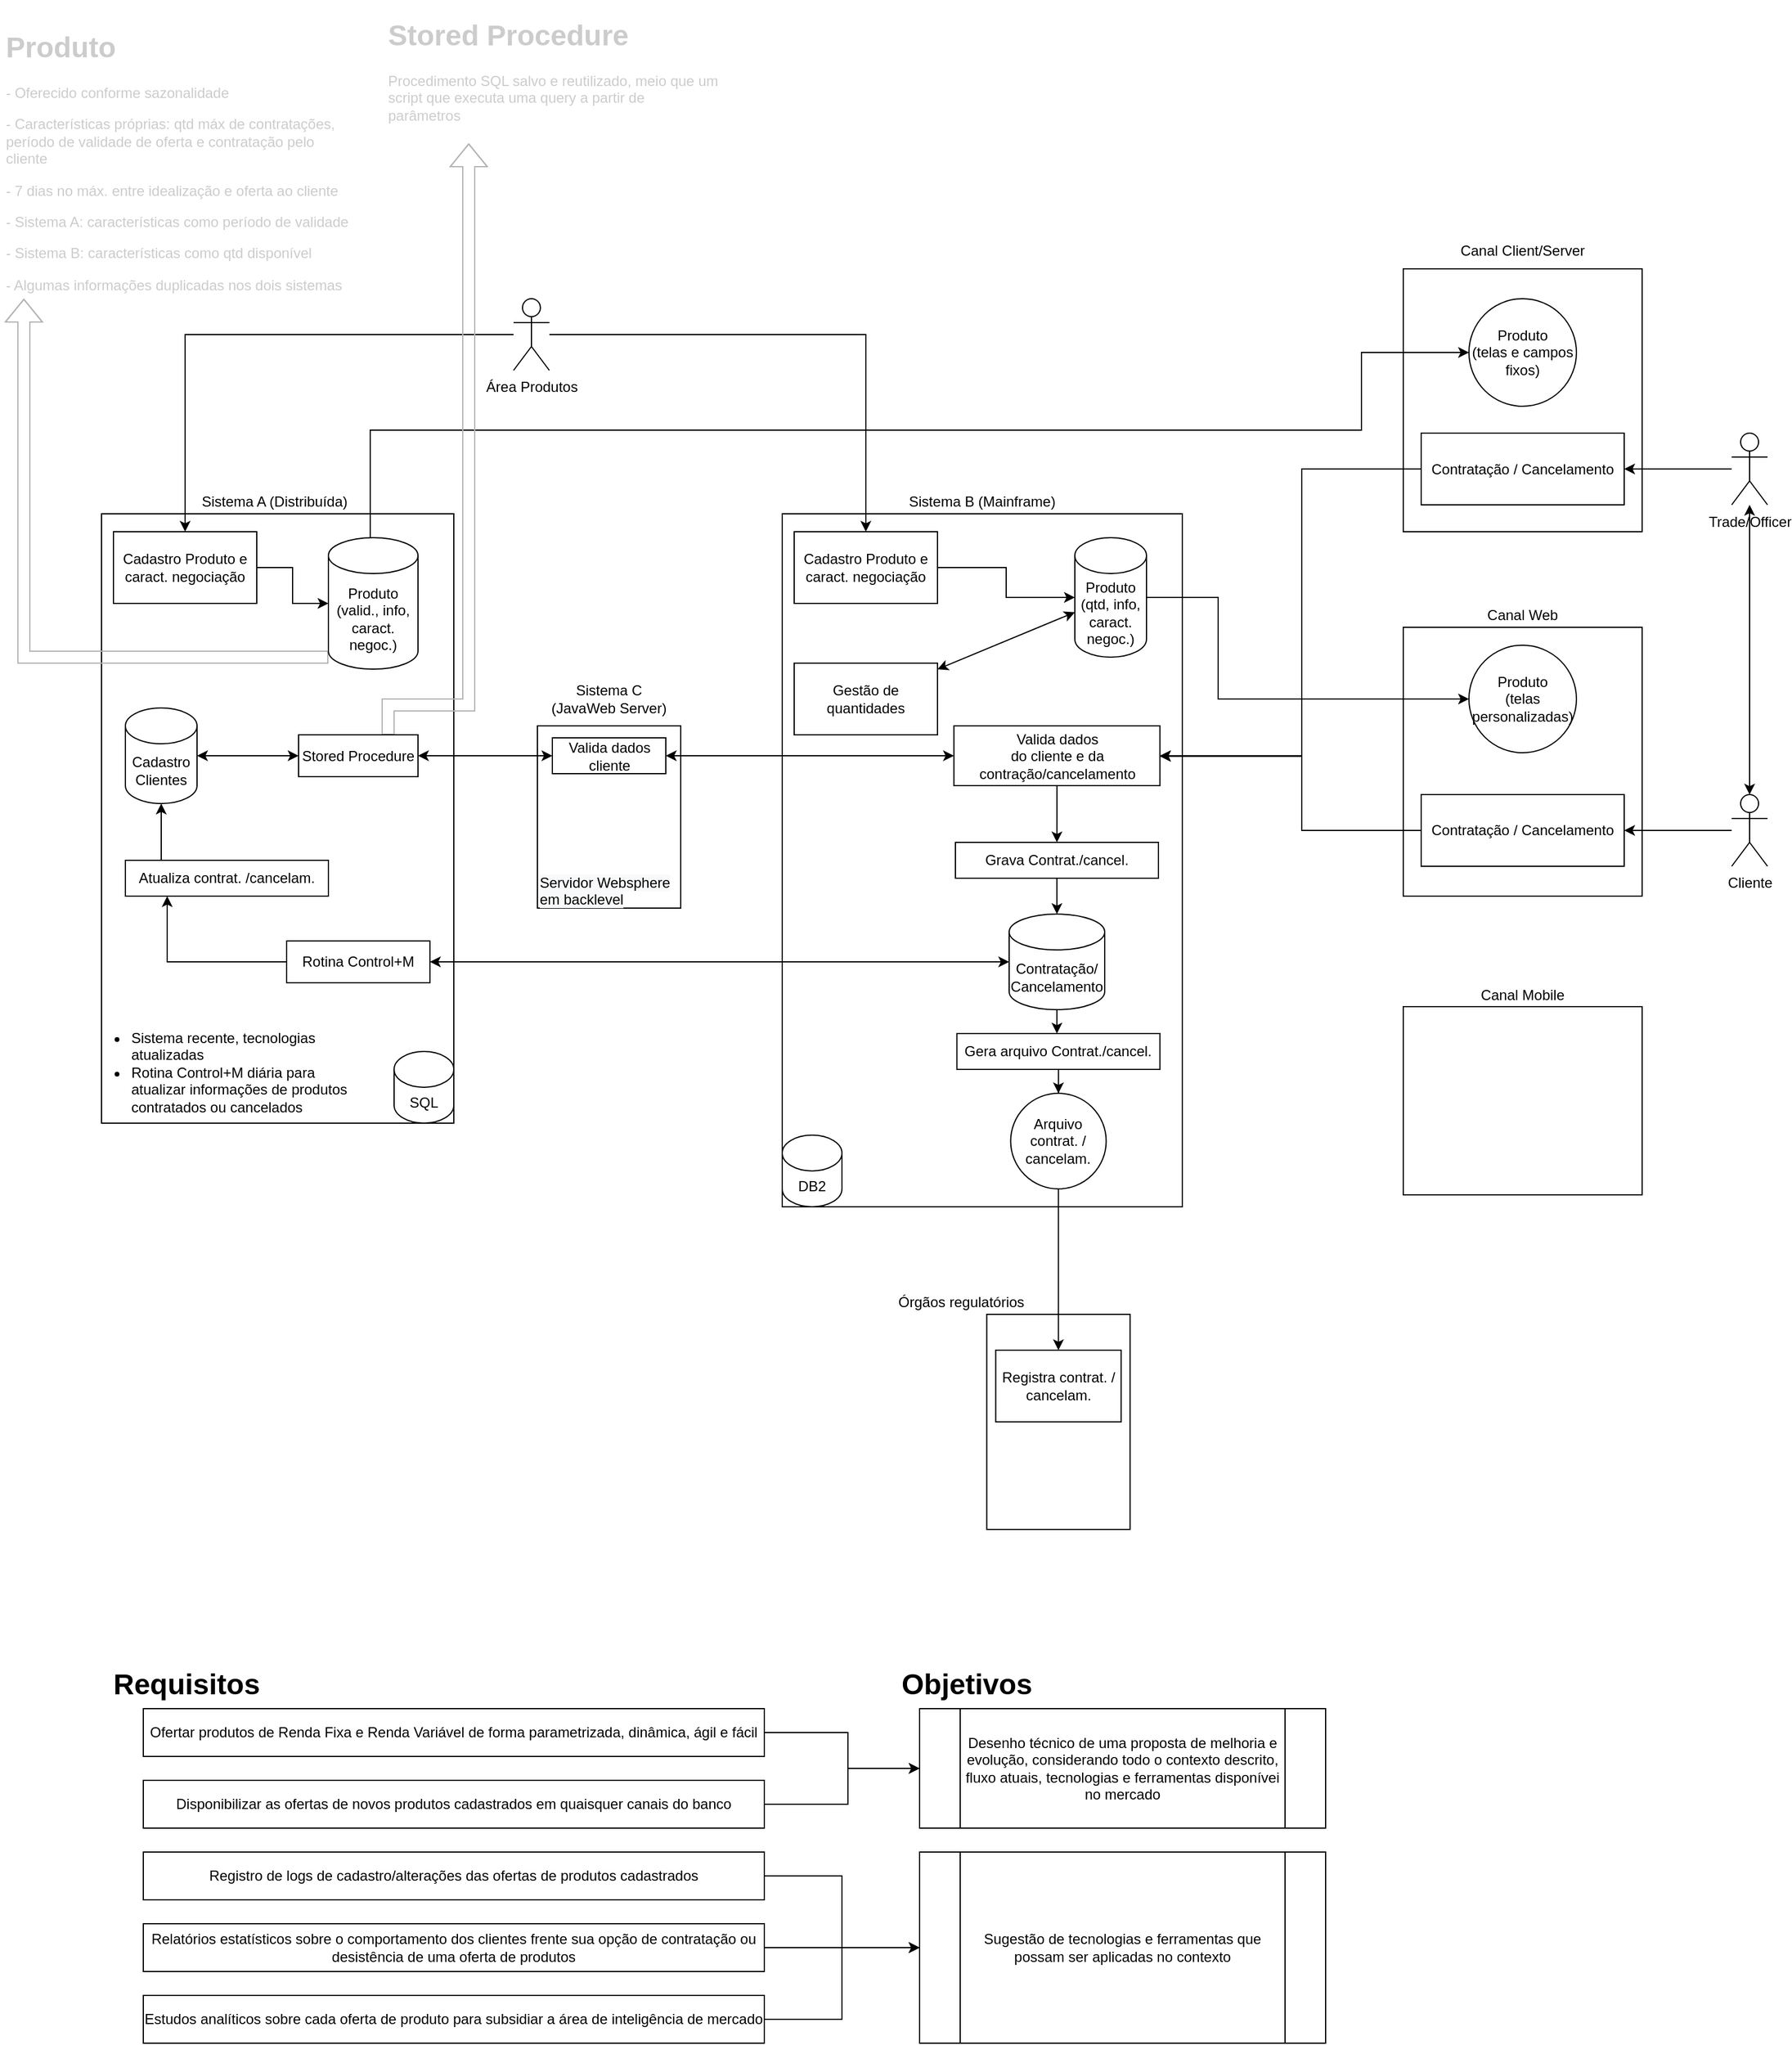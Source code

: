 <mxfile version="13.8.8" type="github">
  <diagram id="ZIjqRrrqUudWR3MNHGFB" name="Page-1">
    <mxGraphModel dx="1844" dy="1833" grid="1" gridSize="10" guides="1" tooltips="1" connect="1" arrows="1" fold="1" page="1" pageScale="1" pageWidth="827" pageHeight="1169" math="0" shadow="0">
      <root>
        <mxCell id="0" />
        <mxCell id="1" parent="0" />
        <mxCell id="5tydn42d7HWGj1WHtkxC-8" value="" style="rounded=0;whiteSpace=wrap;html=1;" vertex="1" parent="1">
          <mxGeometry x="-370" y="417.5" width="120" height="152.5" as="geometry" />
        </mxCell>
        <mxCell id="5tydn42d7HWGj1WHtkxC-2" value="" style="rounded=0;whiteSpace=wrap;html=1;" vertex="1" parent="1">
          <mxGeometry x="-735" y="240" width="295" height="510" as="geometry" />
        </mxCell>
        <mxCell id="5tydn42d7HWGj1WHtkxC-3" value="Sistema A (Distribuída)" style="text;html=1;strokeColor=none;fillColor=none;align=center;verticalAlign=middle;whiteSpace=wrap;rounded=0;" vertex="1" parent="1">
          <mxGeometry x="-730" y="225" width="280" height="10" as="geometry" />
        </mxCell>
        <mxCell id="5tydn42d7HWGj1WHtkxC-6" value="" style="rounded=0;whiteSpace=wrap;html=1;" vertex="1" parent="1">
          <mxGeometry x="-165" y="240" width="335" height="580" as="geometry" />
        </mxCell>
        <mxCell id="5tydn42d7HWGj1WHtkxC-7" value="Sistema B (Mainframe)" style="text;html=1;strokeColor=none;fillColor=none;align=center;verticalAlign=middle;whiteSpace=wrap;rounded=0;" vertex="1" parent="1">
          <mxGeometry x="-165" y="220" width="335" height="20" as="geometry" />
        </mxCell>
        <mxCell id="5tydn42d7HWGj1WHtkxC-9" value="Sistema C&lt;br&gt;(JavaWeb Server)" style="text;html=1;strokeColor=none;fillColor=none;align=center;verticalAlign=middle;whiteSpace=wrap;rounded=0;" vertex="1" parent="1">
          <mxGeometry x="-370" y="377.5" width="120" height="35" as="geometry" />
        </mxCell>
        <mxCell id="5tydn42d7HWGj1WHtkxC-10" value="" style="rounded=0;whiteSpace=wrap;html=1;" vertex="1" parent="1">
          <mxGeometry x="355" y="335" width="200" height="225" as="geometry" />
        </mxCell>
        <mxCell id="5tydn42d7HWGj1WHtkxC-12" value="" style="rounded=0;whiteSpace=wrap;html=1;" vertex="1" parent="1">
          <mxGeometry x="355" y="35" width="200" height="220" as="geometry" />
        </mxCell>
        <mxCell id="5tydn42d7HWGj1WHtkxC-13" value="Canal Client/Server" style="text;html=1;strokeColor=none;fillColor=none;align=center;verticalAlign=middle;whiteSpace=wrap;rounded=0;" vertex="1" parent="1">
          <mxGeometry x="375" y="10" width="160" height="20" as="geometry" />
        </mxCell>
        <mxCell id="5tydn42d7HWGj1WHtkxC-14" value="" style="rounded=0;whiteSpace=wrap;html=1;" vertex="1" parent="1">
          <mxGeometry x="355" y="652.5" width="200" height="157.5" as="geometry" />
        </mxCell>
        <mxCell id="5tydn42d7HWGj1WHtkxC-19" value="SQL" style="shape=cylinder3;whiteSpace=wrap;html=1;boundedLbl=1;backgroundOutline=1;size=15;" vertex="1" parent="1">
          <mxGeometry x="-490" y="690" width="50" height="60" as="geometry" />
        </mxCell>
        <mxCell id="5tydn42d7HWGj1WHtkxC-20" value="DB2" style="shape=cylinder3;whiteSpace=wrap;html=1;boundedLbl=1;backgroundOutline=1;size=15;" vertex="1" parent="1">
          <mxGeometry x="-165" y="760" width="50" height="60" as="geometry" />
        </mxCell>
        <mxCell id="5tydn42d7HWGj1WHtkxC-21" style="edgeStyle=orthogonalEdgeStyle;rounded=0;orthogonalLoop=1;jettySize=auto;html=1;exitX=1;exitY=0.5;exitDx=0;exitDy=0;entryX=0;entryY=0.5;entryDx=0;entryDy=0;exitPerimeter=0;" edge="1" parent="1" source="5tydn42d7HWGj1WHtkxC-57" target="5tydn42d7HWGj1WHtkxC-24">
          <mxGeometry relative="1" as="geometry">
            <mxPoint x="-55" y="310.0" as="sourcePoint" />
            <Array as="points">
              <mxPoint x="200" y="310" />
              <mxPoint x="200" y="395" />
            </Array>
          </mxGeometry>
        </mxCell>
        <mxCell id="5tydn42d7HWGj1WHtkxC-24" value="Produto&lt;br&gt;(telas personalizadas)" style="ellipse;whiteSpace=wrap;html=1;" vertex="1" parent="1">
          <mxGeometry x="410" y="350" width="90" height="90" as="geometry" />
        </mxCell>
        <mxCell id="5tydn42d7HWGj1WHtkxC-25" value="Produto&lt;br&gt;(telas e campos fixos)" style="ellipse;whiteSpace=wrap;html=1;" vertex="1" parent="1">
          <mxGeometry x="410" y="60" width="90" height="90" as="geometry" />
        </mxCell>
        <mxCell id="5tydn42d7HWGj1WHtkxC-26" style="edgeStyle=orthogonalEdgeStyle;rounded=0;orthogonalLoop=1;jettySize=auto;html=1;" edge="1" parent="1" source="5tydn42d7HWGj1WHtkxC-30" target="5tydn42d7HWGj1WHtkxC-82">
          <mxGeometry relative="1" as="geometry" />
        </mxCell>
        <mxCell id="5tydn42d7HWGj1WHtkxC-85" style="edgeStyle=orthogonalEdgeStyle;rounded=0;orthogonalLoop=1;jettySize=auto;html=1;entryX=0.5;entryY=0;entryDx=0;entryDy=0;" edge="1" parent="1" source="5tydn42d7HWGj1WHtkxC-30" target="5tydn42d7HWGj1WHtkxC-84">
          <mxGeometry relative="1" as="geometry" />
        </mxCell>
        <mxCell id="5tydn42d7HWGj1WHtkxC-30" value="Área Produtos" style="shape=umlActor;verticalLabelPosition=bottom;verticalAlign=top;html=1;outlineConnect=0;" vertex="1" parent="1">
          <mxGeometry x="-390" y="60" width="30" height="60" as="geometry" />
        </mxCell>
        <mxCell id="5tydn42d7HWGj1WHtkxC-33" value="" style="rounded=0;whiteSpace=wrap;html=1;" vertex="1" parent="1">
          <mxGeometry x="6.25" y="910" width="120" height="180" as="geometry" />
        </mxCell>
        <mxCell id="5tydn42d7HWGj1WHtkxC-34" value="Órgãos regulatórios" style="text;html=1;strokeColor=none;fillColor=none;align=center;verticalAlign=middle;whiteSpace=wrap;rounded=0;" vertex="1" parent="1">
          <mxGeometry x="-70" y="890" width="110" height="20" as="geometry" />
        </mxCell>
        <mxCell id="5tydn42d7HWGj1WHtkxC-36" style="edgeStyle=orthogonalEdgeStyle;rounded=0;orthogonalLoop=1;jettySize=auto;html=1;" edge="1" parent="1" source="5tydn42d7HWGj1WHtkxC-37" target="5tydn42d7HWGj1WHtkxC-63">
          <mxGeometry relative="1" as="geometry">
            <mxPoint x="470" y="485" as="targetPoint" />
            <Array as="points" />
          </mxGeometry>
        </mxCell>
        <mxCell id="5tydn42d7HWGj1WHtkxC-37" value="Cliente&lt;br&gt;" style="shape=umlActor;verticalLabelPosition=bottom;verticalAlign=top;html=1;outlineConnect=0;" vertex="1" parent="1">
          <mxGeometry x="630" y="475" width="30" height="60" as="geometry" />
        </mxCell>
        <mxCell id="5tydn42d7HWGj1WHtkxC-129" style="edgeStyle=orthogonalEdgeStyle;rounded=0;orthogonalLoop=1;jettySize=auto;html=1;" edge="1" parent="1" source="5tydn42d7HWGj1WHtkxC-43" target="5tydn42d7HWGj1WHtkxC-68">
          <mxGeometry relative="1" as="geometry" />
        </mxCell>
        <mxCell id="5tydn42d7HWGj1WHtkxC-43" value="Trade/Officer" style="shape=umlActor;verticalLabelPosition=bottom;verticalAlign=top;html=1;outlineConnect=0;" vertex="1" parent="1">
          <mxGeometry x="630" y="172.5" width="30" height="60" as="geometry" />
        </mxCell>
        <mxCell id="5tydn42d7HWGj1WHtkxC-48" value="&lt;h1&gt;Produto&lt;/h1&gt;&lt;p&gt;- Oferecido conforme sazonalidade&lt;/p&gt;&lt;p&gt;- Características próprias: qtd máx de contratações, período de validade de oferta e contratação pelo cliente&lt;/p&gt;&lt;p&gt;- 7 dias no máx. entre idealização e oferta ao cliente&lt;/p&gt;&lt;p&gt;- Sistema A: características como período de validade&lt;/p&gt;&lt;p&gt;- Sistema B: características como qtd disponível&lt;/p&gt;&lt;p&gt;- Algumas informações duplicadas nos dois sistemas&amp;nbsp;&lt;/p&gt;" style="text;html=1;strokeColor=none;fillColor=none;spacing=5;spacingTop=-20;whiteSpace=wrap;overflow=hidden;rounded=0;fontColor=#CCCCCC;" vertex="1" parent="1">
          <mxGeometry x="-820" y="-170" width="300" height="230" as="geometry" />
        </mxCell>
        <mxCell id="5tydn42d7HWGj1WHtkxC-15" value="Canal Mobile" style="text;html=1;strokeColor=none;fillColor=none;align=center;verticalAlign=middle;whiteSpace=wrap;rounded=0;" vertex="1" parent="1">
          <mxGeometry x="375" y="632.5" width="160" height="20" as="geometry" />
        </mxCell>
        <mxCell id="5tydn42d7HWGj1WHtkxC-52" value="&lt;p style=&quot;line-height: 100%&quot;&gt;&lt;/p&gt;&lt;ul&gt;&lt;li&gt;&lt;span&gt;Sistema recente, tecnologias atualizadas&lt;/span&gt;&lt;/li&gt;&lt;li&gt;&lt;span&gt;Rotina Control+M diária para atualizar informações de produtos contratados ou cancelados&lt;/span&gt;&lt;/li&gt;&lt;/ul&gt;&lt;p&gt;&lt;/p&gt;" style="text;html=1;strokeColor=none;fillColor=none;spacing=0;spacingTop=0;whiteSpace=wrap;overflow=hidden;rounded=0;" vertex="1" parent="1">
          <mxGeometry x="-750" y="655" width="240" height="95" as="geometry" />
        </mxCell>
        <mxCell id="5tydn42d7HWGj1WHtkxC-55" value="&lt;h1&gt;Stored Procedure&lt;/h1&gt;&lt;p&gt;Procedimento SQL salvo e reutilizado, meio que um script que executa uma query a partir de parâmetros&amp;nbsp;&lt;/p&gt;" style="text;html=1;strokeColor=none;fillColor=none;spacing=5;spacingTop=-20;whiteSpace=wrap;overflow=hidden;rounded=0;fontColor=#CCCCCC;" vertex="1" parent="1">
          <mxGeometry x="-500" y="-180" width="290" height="110" as="geometry" />
        </mxCell>
        <mxCell id="5tydn42d7HWGj1WHtkxC-127" style="edgeStyle=orthogonalEdgeStyle;rounded=0;orthogonalLoop=1;jettySize=auto;html=1;" edge="1" parent="1" source="5tydn42d7HWGj1WHtkxC-56" target="5tydn42d7HWGj1WHtkxC-25">
          <mxGeometry relative="1" as="geometry">
            <Array as="points">
              <mxPoint x="-510" y="170" />
              <mxPoint x="320" y="170" />
              <mxPoint x="320" y="105" />
            </Array>
          </mxGeometry>
        </mxCell>
        <mxCell id="5tydn42d7HWGj1WHtkxC-131" style="edgeStyle=orthogonalEdgeStyle;shape=flexArrow;rounded=0;orthogonalLoop=1;jettySize=auto;html=1;strokeColor=#B3B3B3;" edge="1" parent="1" source="5tydn42d7HWGj1WHtkxC-56" target="5tydn42d7HWGj1WHtkxC-48">
          <mxGeometry relative="1" as="geometry">
            <Array as="points">
              <mxPoint x="-507" y="360" />
              <mxPoint x="-800" y="360" />
            </Array>
          </mxGeometry>
        </mxCell>
        <mxCell id="5tydn42d7HWGj1WHtkxC-56" value="Produto&lt;br&gt;(valid., info, caract. negoc.)" style="shape=cylinder3;whiteSpace=wrap;html=1;boundedLbl=1;backgroundOutline=1;size=15;" vertex="1" parent="1">
          <mxGeometry x="-545" y="260" width="75" height="110" as="geometry" />
        </mxCell>
        <mxCell id="5tydn42d7HWGj1WHtkxC-57" value="Produto&lt;br&gt;(qtd, info, caract. negoc.)" style="shape=cylinder3;whiteSpace=wrap;html=1;boundedLbl=1;backgroundOutline=1;size=15;" vertex="1" parent="1">
          <mxGeometry x="80" y="260" width="60" height="100" as="geometry" />
        </mxCell>
        <mxCell id="5tydn42d7HWGj1WHtkxC-59" value="Valida&amp;nbsp;dados cliente" style="rounded=0;whiteSpace=wrap;html=1;" vertex="1" parent="1">
          <mxGeometry x="-357.5" y="427.5" width="95" height="30" as="geometry" />
        </mxCell>
        <mxCell id="5tydn42d7HWGj1WHtkxC-60" value="" style="endArrow=classic;startArrow=classic;html=1;exitX=1;exitY=0.5;exitDx=0;exitDy=0;" edge="1" parent="1" source="5tydn42d7HWGj1WHtkxC-76" target="5tydn42d7HWGj1WHtkxC-59">
          <mxGeometry width="50" height="50" relative="1" as="geometry">
            <mxPoint x="-225" y="495" as="sourcePoint" />
            <mxPoint x="-40" y="460" as="targetPoint" />
          </mxGeometry>
        </mxCell>
        <mxCell id="5tydn42d7HWGj1WHtkxC-74" style="edgeStyle=orthogonalEdgeStyle;rounded=0;orthogonalLoop=1;jettySize=auto;html=1;entryX=0.5;entryY=0;entryDx=0;entryDy=0;" edge="1" parent="1" source="5tydn42d7HWGj1WHtkxC-61" target="5tydn42d7HWGj1WHtkxC-78">
          <mxGeometry relative="1" as="geometry" />
        </mxCell>
        <mxCell id="5tydn42d7HWGj1WHtkxC-61" value="Valida dados &lt;br&gt;do cliente e da contração/cancelamento" style="rounded=0;whiteSpace=wrap;html=1;" vertex="1" parent="1">
          <mxGeometry x="-21.25" y="417.5" width="172.5" height="50" as="geometry" />
        </mxCell>
        <mxCell id="5tydn42d7HWGj1WHtkxC-62" value="" style="endArrow=classic;startArrow=classic;html=1;" edge="1" parent="1" source="5tydn42d7HWGj1WHtkxC-61" target="5tydn42d7HWGj1WHtkxC-59">
          <mxGeometry width="50" height="50" relative="1" as="geometry">
            <mxPoint x="-90" y="510" as="sourcePoint" />
            <mxPoint x="-40" y="460" as="targetPoint" />
          </mxGeometry>
        </mxCell>
        <mxCell id="5tydn42d7HWGj1WHtkxC-88" style="edgeStyle=orthogonalEdgeStyle;rounded=0;orthogonalLoop=1;jettySize=auto;html=1;" edge="1" parent="1" source="5tydn42d7HWGj1WHtkxC-63" target="5tydn42d7HWGj1WHtkxC-61">
          <mxGeometry relative="1" as="geometry">
            <Array as="points">
              <mxPoint x="270" y="505" />
              <mxPoint x="270" y="443" />
            </Array>
          </mxGeometry>
        </mxCell>
        <mxCell id="5tydn42d7HWGj1WHtkxC-63" value="Contratação / Cancelamento" style="rounded=0;whiteSpace=wrap;html=1;" vertex="1" parent="1">
          <mxGeometry x="370" y="475" width="170" height="60" as="geometry" />
        </mxCell>
        <mxCell id="5tydn42d7HWGj1WHtkxC-67" value="" style="endArrow=classic;startArrow=classic;html=1;" edge="1" parent="1" source="5tydn42d7HWGj1WHtkxC-37" target="5tydn42d7HWGj1WHtkxC-43">
          <mxGeometry width="50" height="50" relative="1" as="geometry">
            <mxPoint x="945" y="710" as="sourcePoint" />
            <mxPoint x="975" y="510" as="targetPoint" />
          </mxGeometry>
        </mxCell>
        <mxCell id="5tydn42d7HWGj1WHtkxC-89" style="edgeStyle=orthogonalEdgeStyle;rounded=0;orthogonalLoop=1;jettySize=auto;html=1;entryX=1;entryY=0.5;entryDx=0;entryDy=0;" edge="1" parent="1" source="5tydn42d7HWGj1WHtkxC-68" target="5tydn42d7HWGj1WHtkxC-61">
          <mxGeometry relative="1" as="geometry">
            <Array as="points">
              <mxPoint x="270" y="203" />
              <mxPoint x="270" y="443" />
            </Array>
          </mxGeometry>
        </mxCell>
        <mxCell id="5tydn42d7HWGj1WHtkxC-68" value="Contratação / Cancelamento" style="rounded=0;whiteSpace=wrap;html=1;" vertex="1" parent="1">
          <mxGeometry x="370" y="172.5" width="170" height="60" as="geometry" />
        </mxCell>
        <mxCell id="5tydn42d7HWGj1WHtkxC-98" style="edgeStyle=orthogonalEdgeStyle;rounded=0;orthogonalLoop=1;jettySize=auto;html=1;exitX=0.5;exitY=1;exitDx=0;exitDy=0;exitPerimeter=0;" edge="1" parent="1" source="5tydn42d7HWGj1WHtkxC-73" target="5tydn42d7HWGj1WHtkxC-97">
          <mxGeometry relative="1" as="geometry">
            <Array as="points">
              <mxPoint x="65" y="665" />
              <mxPoint x="65" y="665" />
            </Array>
          </mxGeometry>
        </mxCell>
        <mxCell id="5tydn42d7HWGj1WHtkxC-73" value="Contratação/&lt;br&gt;Cancelamento" style="shape=cylinder3;whiteSpace=wrap;html=1;boundedLbl=1;backgroundOutline=1;size=15;" vertex="1" parent="1">
          <mxGeometry x="25" y="575" width="80" height="80" as="geometry" />
        </mxCell>
        <mxCell id="5tydn42d7HWGj1WHtkxC-75" value="Cadastro Clientes" style="shape=cylinder3;whiteSpace=wrap;html=1;boundedLbl=1;backgroundOutline=1;size=15;" vertex="1" parent="1">
          <mxGeometry x="-715" y="402.5" width="60" height="80" as="geometry" />
        </mxCell>
        <mxCell id="5tydn42d7HWGj1WHtkxC-132" style="edgeStyle=orthogonalEdgeStyle;shape=flexArrow;rounded=0;orthogonalLoop=1;jettySize=auto;html=1;entryX=0.25;entryY=1;entryDx=0;entryDy=0;strokeColor=#B3B3B3;fontColor=#CCCCCC;exitX=0.75;exitY=0;exitDx=0;exitDy=0;" edge="1" parent="1" source="5tydn42d7HWGj1WHtkxC-76" target="5tydn42d7HWGj1WHtkxC-55">
          <mxGeometry relative="1" as="geometry">
            <Array as="points">
              <mxPoint x="-495" y="400" />
              <mxPoint x="-427" y="400" />
            </Array>
          </mxGeometry>
        </mxCell>
        <mxCell id="5tydn42d7HWGj1WHtkxC-76" value="Stored Procedure" style="rounded=0;whiteSpace=wrap;html=1;" vertex="1" parent="1">
          <mxGeometry x="-570" y="425" width="100" height="35" as="geometry" />
        </mxCell>
        <mxCell id="5tydn42d7HWGj1WHtkxC-95" style="edgeStyle=orthogonalEdgeStyle;rounded=0;orthogonalLoop=1;jettySize=auto;html=1;" edge="1" parent="1" source="5tydn42d7HWGj1WHtkxC-77" target="5tydn42d7HWGj1WHtkxC-94">
          <mxGeometry relative="1" as="geometry">
            <Array as="points">
              <mxPoint x="-680" y="615" />
            </Array>
          </mxGeometry>
        </mxCell>
        <mxCell id="5tydn42d7HWGj1WHtkxC-77" value="Rotina Control+M" style="rounded=0;whiteSpace=wrap;html=1;" vertex="1" parent="1">
          <mxGeometry x="-580" y="597.5" width="120" height="35" as="geometry" />
        </mxCell>
        <mxCell id="5tydn42d7HWGj1WHtkxC-80" style="edgeStyle=orthogonalEdgeStyle;rounded=0;orthogonalLoop=1;jettySize=auto;html=1;" edge="1" parent="1" source="5tydn42d7HWGj1WHtkxC-78" target="5tydn42d7HWGj1WHtkxC-73">
          <mxGeometry relative="1" as="geometry" />
        </mxCell>
        <mxCell id="5tydn42d7HWGj1WHtkxC-78" value="Grava Contrat./cancel." style="rounded=0;whiteSpace=wrap;html=1;" vertex="1" parent="1">
          <mxGeometry x="-20" y="515" width="170" height="30" as="geometry" />
        </mxCell>
        <mxCell id="5tydn42d7HWGj1WHtkxC-83" style="edgeStyle=orthogonalEdgeStyle;rounded=0;orthogonalLoop=1;jettySize=auto;html=1;entryX=0;entryY=0.5;entryDx=0;entryDy=0;entryPerimeter=0;" edge="1" parent="1" source="5tydn42d7HWGj1WHtkxC-82" target="5tydn42d7HWGj1WHtkxC-56">
          <mxGeometry relative="1" as="geometry" />
        </mxCell>
        <mxCell id="5tydn42d7HWGj1WHtkxC-82" value="Cadastro Produto e caract. negociação" style="rounded=0;whiteSpace=wrap;html=1;strokeColor=#000000;" vertex="1" parent="1">
          <mxGeometry x="-725" y="255" width="120" height="60" as="geometry" />
        </mxCell>
        <mxCell id="5tydn42d7HWGj1WHtkxC-86" style="edgeStyle=orthogonalEdgeStyle;rounded=0;orthogonalLoop=1;jettySize=auto;html=1;" edge="1" parent="1" source="5tydn42d7HWGj1WHtkxC-84" target="5tydn42d7HWGj1WHtkxC-57">
          <mxGeometry relative="1" as="geometry">
            <Array as="points" />
          </mxGeometry>
        </mxCell>
        <mxCell id="5tydn42d7HWGj1WHtkxC-84" value="Cadastro Produto e caract. negociação" style="rounded=0;whiteSpace=wrap;html=1;strokeColor=#000000;" vertex="1" parent="1">
          <mxGeometry x="-155" y="255" width="120" height="60" as="geometry" />
        </mxCell>
        <mxCell id="5tydn42d7HWGj1WHtkxC-91" value="" style="endArrow=classic;startArrow=classic;html=1;entryX=0;entryY=0.5;entryDx=0;entryDy=0;exitX=1;exitY=0.5;exitDx=0;exitDy=0;exitPerimeter=0;" edge="1" parent="1" source="5tydn42d7HWGj1WHtkxC-75" target="5tydn42d7HWGj1WHtkxC-76">
          <mxGeometry width="50" height="50" relative="1" as="geometry">
            <mxPoint x="-335" y="620" as="sourcePoint" />
            <mxPoint x="-285" y="570" as="targetPoint" />
          </mxGeometry>
        </mxCell>
        <mxCell id="5tydn42d7HWGj1WHtkxC-96" style="edgeStyle=orthogonalEdgeStyle;rounded=0;orthogonalLoop=1;jettySize=auto;html=1;entryX=0.5;entryY=1;entryDx=0;entryDy=0;entryPerimeter=0;" edge="1" parent="1" source="5tydn42d7HWGj1WHtkxC-94" target="5tydn42d7HWGj1WHtkxC-75">
          <mxGeometry relative="1" as="geometry">
            <Array as="points">
              <mxPoint x="-685" y="506" />
              <mxPoint x="-685" y="506" />
            </Array>
          </mxGeometry>
        </mxCell>
        <mxCell id="5tydn42d7HWGj1WHtkxC-94" value="Atualiza contrat. /cancelam." style="rounded=0;whiteSpace=wrap;html=1;" vertex="1" parent="1">
          <mxGeometry x="-715" y="530" width="170" height="30" as="geometry" />
        </mxCell>
        <mxCell id="5tydn42d7HWGj1WHtkxC-100" style="edgeStyle=orthogonalEdgeStyle;rounded=0;orthogonalLoop=1;jettySize=auto;html=1;" edge="1" parent="1" source="5tydn42d7HWGj1WHtkxC-97" target="5tydn42d7HWGj1WHtkxC-99">
          <mxGeometry relative="1" as="geometry" />
        </mxCell>
        <mxCell id="5tydn42d7HWGj1WHtkxC-97" value="Gera arquivo Contrat./cancel." style="rounded=0;whiteSpace=wrap;html=1;" vertex="1" parent="1">
          <mxGeometry x="-18.75" y="675" width="170" height="30" as="geometry" />
        </mxCell>
        <mxCell id="5tydn42d7HWGj1WHtkxC-99" value="Arquivo contrat. / cancelam." style="ellipse;whiteSpace=wrap;html=1;aspect=fixed;" vertex="1" parent="1">
          <mxGeometry x="26.25" y="725" width="80" height="80" as="geometry" />
        </mxCell>
        <mxCell id="5tydn42d7HWGj1WHtkxC-4" style="edgeStyle=orthogonalEdgeStyle;rounded=0;orthogonalLoop=1;jettySize=auto;html=1;entryX=0.5;entryY=0;entryDx=0;entryDy=0;" edge="1" parent="1" source="5tydn42d7HWGj1WHtkxC-99" target="5tydn42d7HWGj1WHtkxC-101">
          <mxGeometry relative="1" as="geometry" />
        </mxCell>
        <mxCell id="5tydn42d7HWGj1WHtkxC-101" value="Registra contrat. / cancelam." style="rounded=0;whiteSpace=wrap;html=1;" vertex="1" parent="1">
          <mxGeometry x="13.75" y="940" width="105" height="60" as="geometry" />
        </mxCell>
        <mxCell id="5tydn42d7HWGj1WHtkxC-102" value="&lt;h1&gt;Requisitos&lt;/h1&gt;" style="text;html=1;strokeColor=none;fillColor=none;spacing=5;spacingTop=-20;whiteSpace=wrap;overflow=hidden;rounded=0;" vertex="1" parent="1">
          <mxGeometry x="-730" y="1200" width="140" height="40" as="geometry" />
        </mxCell>
        <mxCell id="5tydn42d7HWGj1WHtkxC-111" style="edgeStyle=orthogonalEdgeStyle;rounded=0;orthogonalLoop=1;jettySize=auto;html=1;entryX=0;entryY=0.5;entryDx=0;entryDy=0;" edge="1" parent="1" source="5tydn42d7HWGj1WHtkxC-104" target="5tydn42d7HWGj1WHtkxC-109">
          <mxGeometry relative="1" as="geometry">
            <Array as="points">
              <mxPoint x="-110" y="1260" />
              <mxPoint x="-110" y="1290" />
            </Array>
          </mxGeometry>
        </mxCell>
        <mxCell id="5tydn42d7HWGj1WHtkxC-104" value="&lt;span style=&quot;text-align: left&quot;&gt;Ofertar produtos de Renda Fixa e Renda Variável de forma parametrizada, dinâmica, ágil e fácil&lt;/span&gt;" style="rounded=0;whiteSpace=wrap;html=1;" vertex="1" parent="1">
          <mxGeometry x="-700" y="1240" width="520" height="40" as="geometry" />
        </mxCell>
        <mxCell id="5tydn42d7HWGj1WHtkxC-112" style="edgeStyle=orthogonalEdgeStyle;rounded=0;orthogonalLoop=1;jettySize=auto;html=1;" edge="1" parent="1" source="5tydn42d7HWGj1WHtkxC-105">
          <mxGeometry relative="1" as="geometry">
            <mxPoint x="-50" y="1290" as="targetPoint" />
            <Array as="points">
              <mxPoint x="-110" y="1320" />
              <mxPoint x="-110" y="1290" />
            </Array>
          </mxGeometry>
        </mxCell>
        <mxCell id="5tydn42d7HWGj1WHtkxC-105" value="&lt;span style=&quot;text-align: left&quot;&gt;Disponibilizar as ofertas de novos produtos cadastrados em quaisquer canais do banco&lt;/span&gt;" style="rounded=0;whiteSpace=wrap;html=1;" vertex="1" parent="1">
          <mxGeometry x="-700" y="1300" width="520" height="40" as="geometry" />
        </mxCell>
        <mxCell id="5tydn42d7HWGj1WHtkxC-114" style="edgeStyle=orthogonalEdgeStyle;rounded=0;orthogonalLoop=1;jettySize=auto;html=1;entryX=0;entryY=0.5;entryDx=0;entryDy=0;" edge="1" parent="1" source="5tydn42d7HWGj1WHtkxC-106" target="5tydn42d7HWGj1WHtkxC-113">
          <mxGeometry relative="1" as="geometry" />
        </mxCell>
        <mxCell id="5tydn42d7HWGj1WHtkxC-106" value="Registro de logs de cadastro/alterações das ofertas de produtos cadastrados" style="rounded=0;whiteSpace=wrap;html=1;" vertex="1" parent="1">
          <mxGeometry x="-700" y="1360" width="520" height="40" as="geometry" />
        </mxCell>
        <mxCell id="5tydn42d7HWGj1WHtkxC-115" style="edgeStyle=orthogonalEdgeStyle;rounded=0;orthogonalLoop=1;jettySize=auto;html=1;entryX=0;entryY=0.5;entryDx=0;entryDy=0;" edge="1" parent="1" source="5tydn42d7HWGj1WHtkxC-107" target="5tydn42d7HWGj1WHtkxC-113">
          <mxGeometry relative="1" as="geometry" />
        </mxCell>
        <mxCell id="5tydn42d7HWGj1WHtkxC-107" value="Relatórios estatísticos sobre o comportamento dos clientes frente sua opção de contratação ou desistência de uma oferta de produtos" style="rounded=0;whiteSpace=wrap;html=1;" vertex="1" parent="1">
          <mxGeometry x="-700" y="1420" width="520" height="40" as="geometry" />
        </mxCell>
        <mxCell id="5tydn42d7HWGj1WHtkxC-116" style="edgeStyle=orthogonalEdgeStyle;rounded=0;orthogonalLoop=1;jettySize=auto;html=1;entryX=0;entryY=0.5;entryDx=0;entryDy=0;" edge="1" parent="1" source="5tydn42d7HWGj1WHtkxC-108" target="5tydn42d7HWGj1WHtkxC-113">
          <mxGeometry relative="1" as="geometry" />
        </mxCell>
        <mxCell id="5tydn42d7HWGj1WHtkxC-108" value="Estudos analíticos sobre cada oferta de produto para subsidiar a área de inteligência de mercado" style="rounded=0;whiteSpace=wrap;html=1;" vertex="1" parent="1">
          <mxGeometry x="-700" y="1480" width="520" height="40" as="geometry" />
        </mxCell>
        <mxCell id="5tydn42d7HWGj1WHtkxC-109" value="Desenho técnico de uma proposta de melhoria e evolução, considerando todo o contexto descrito, fluxo atuais, tecnologias e ferramentas disponívei no mercado" style="shape=process;whiteSpace=wrap;html=1;backgroundOutline=1;" vertex="1" parent="1">
          <mxGeometry x="-50" y="1240" width="340" height="100" as="geometry" />
        </mxCell>
        <mxCell id="5tydn42d7HWGj1WHtkxC-110" value="&lt;h1&gt;Objetivos&lt;/h1&gt;" style="text;html=1;strokeColor=none;fillColor=none;spacing=5;spacingTop=-20;whiteSpace=wrap;overflow=hidden;rounded=0;" vertex="1" parent="1">
          <mxGeometry x="-70" y="1200" width="140" height="40" as="geometry" />
        </mxCell>
        <mxCell id="5tydn42d7HWGj1WHtkxC-113" value="Sugestão de tecnologias e ferramentas que possam ser aplicadas no contexto" style="shape=process;whiteSpace=wrap;html=1;backgroundOutline=1;" vertex="1" parent="1">
          <mxGeometry x="-50" y="1360" width="340" height="160" as="geometry" />
        </mxCell>
        <mxCell id="5tydn42d7HWGj1WHtkxC-117" value="Canal Web" style="text;html=1;strokeColor=none;fillColor=none;align=center;verticalAlign=middle;whiteSpace=wrap;rounded=0;" vertex="1" parent="1">
          <mxGeometry x="375" y="315" width="160" height="20" as="geometry" />
        </mxCell>
        <mxCell id="5tydn42d7HWGj1WHtkxC-119" value="Gestão de quantidades" style="rounded=0;whiteSpace=wrap;html=1;" vertex="1" parent="1">
          <mxGeometry x="-155" y="365" width="120" height="60" as="geometry" />
        </mxCell>
        <mxCell id="5tydn42d7HWGj1WHtkxC-121" value="" style="endArrow=classic;startArrow=classic;html=1;" edge="1" parent="1" source="5tydn42d7HWGj1WHtkxC-119" target="5tydn42d7HWGj1WHtkxC-57">
          <mxGeometry width="50" height="50" relative="1" as="geometry">
            <mxPoint x="90" y="510" as="sourcePoint" />
            <mxPoint x="140" y="460" as="targetPoint" />
          </mxGeometry>
        </mxCell>
        <mxCell id="5tydn42d7HWGj1WHtkxC-122" value="&lt;meta charset=&quot;utf-8&quot;&gt;&lt;span style=&quot;color: rgb(0, 0, 0); font-family: helvetica; font-size: 12px; font-style: normal; font-weight: 400; letter-spacing: normal; text-align: left; text-indent: 0px; text-transform: none; word-spacing: 0px; background-color: rgb(248, 249, 250); display: inline; float: none;&quot;&gt;Servidor Websphere em backlevel&lt;/span&gt;" style="text;whiteSpace=wrap;html=1;" vertex="1" parent="1">
          <mxGeometry x="-370" y="535" width="120" height="30" as="geometry" />
        </mxCell>
        <mxCell id="5tydn42d7HWGj1WHtkxC-126" value="" style="endArrow=classic;startArrow=classic;html=1;" edge="1" parent="1" source="5tydn42d7HWGj1WHtkxC-77" target="5tydn42d7HWGj1WHtkxC-73">
          <mxGeometry width="50" height="50" relative="1" as="geometry">
            <mxPoint x="-460" y="592.564" as="sourcePoint" />
            <mxPoint x="25" y="613.291" as="targetPoint" />
          </mxGeometry>
        </mxCell>
      </root>
    </mxGraphModel>
  </diagram>
</mxfile>
